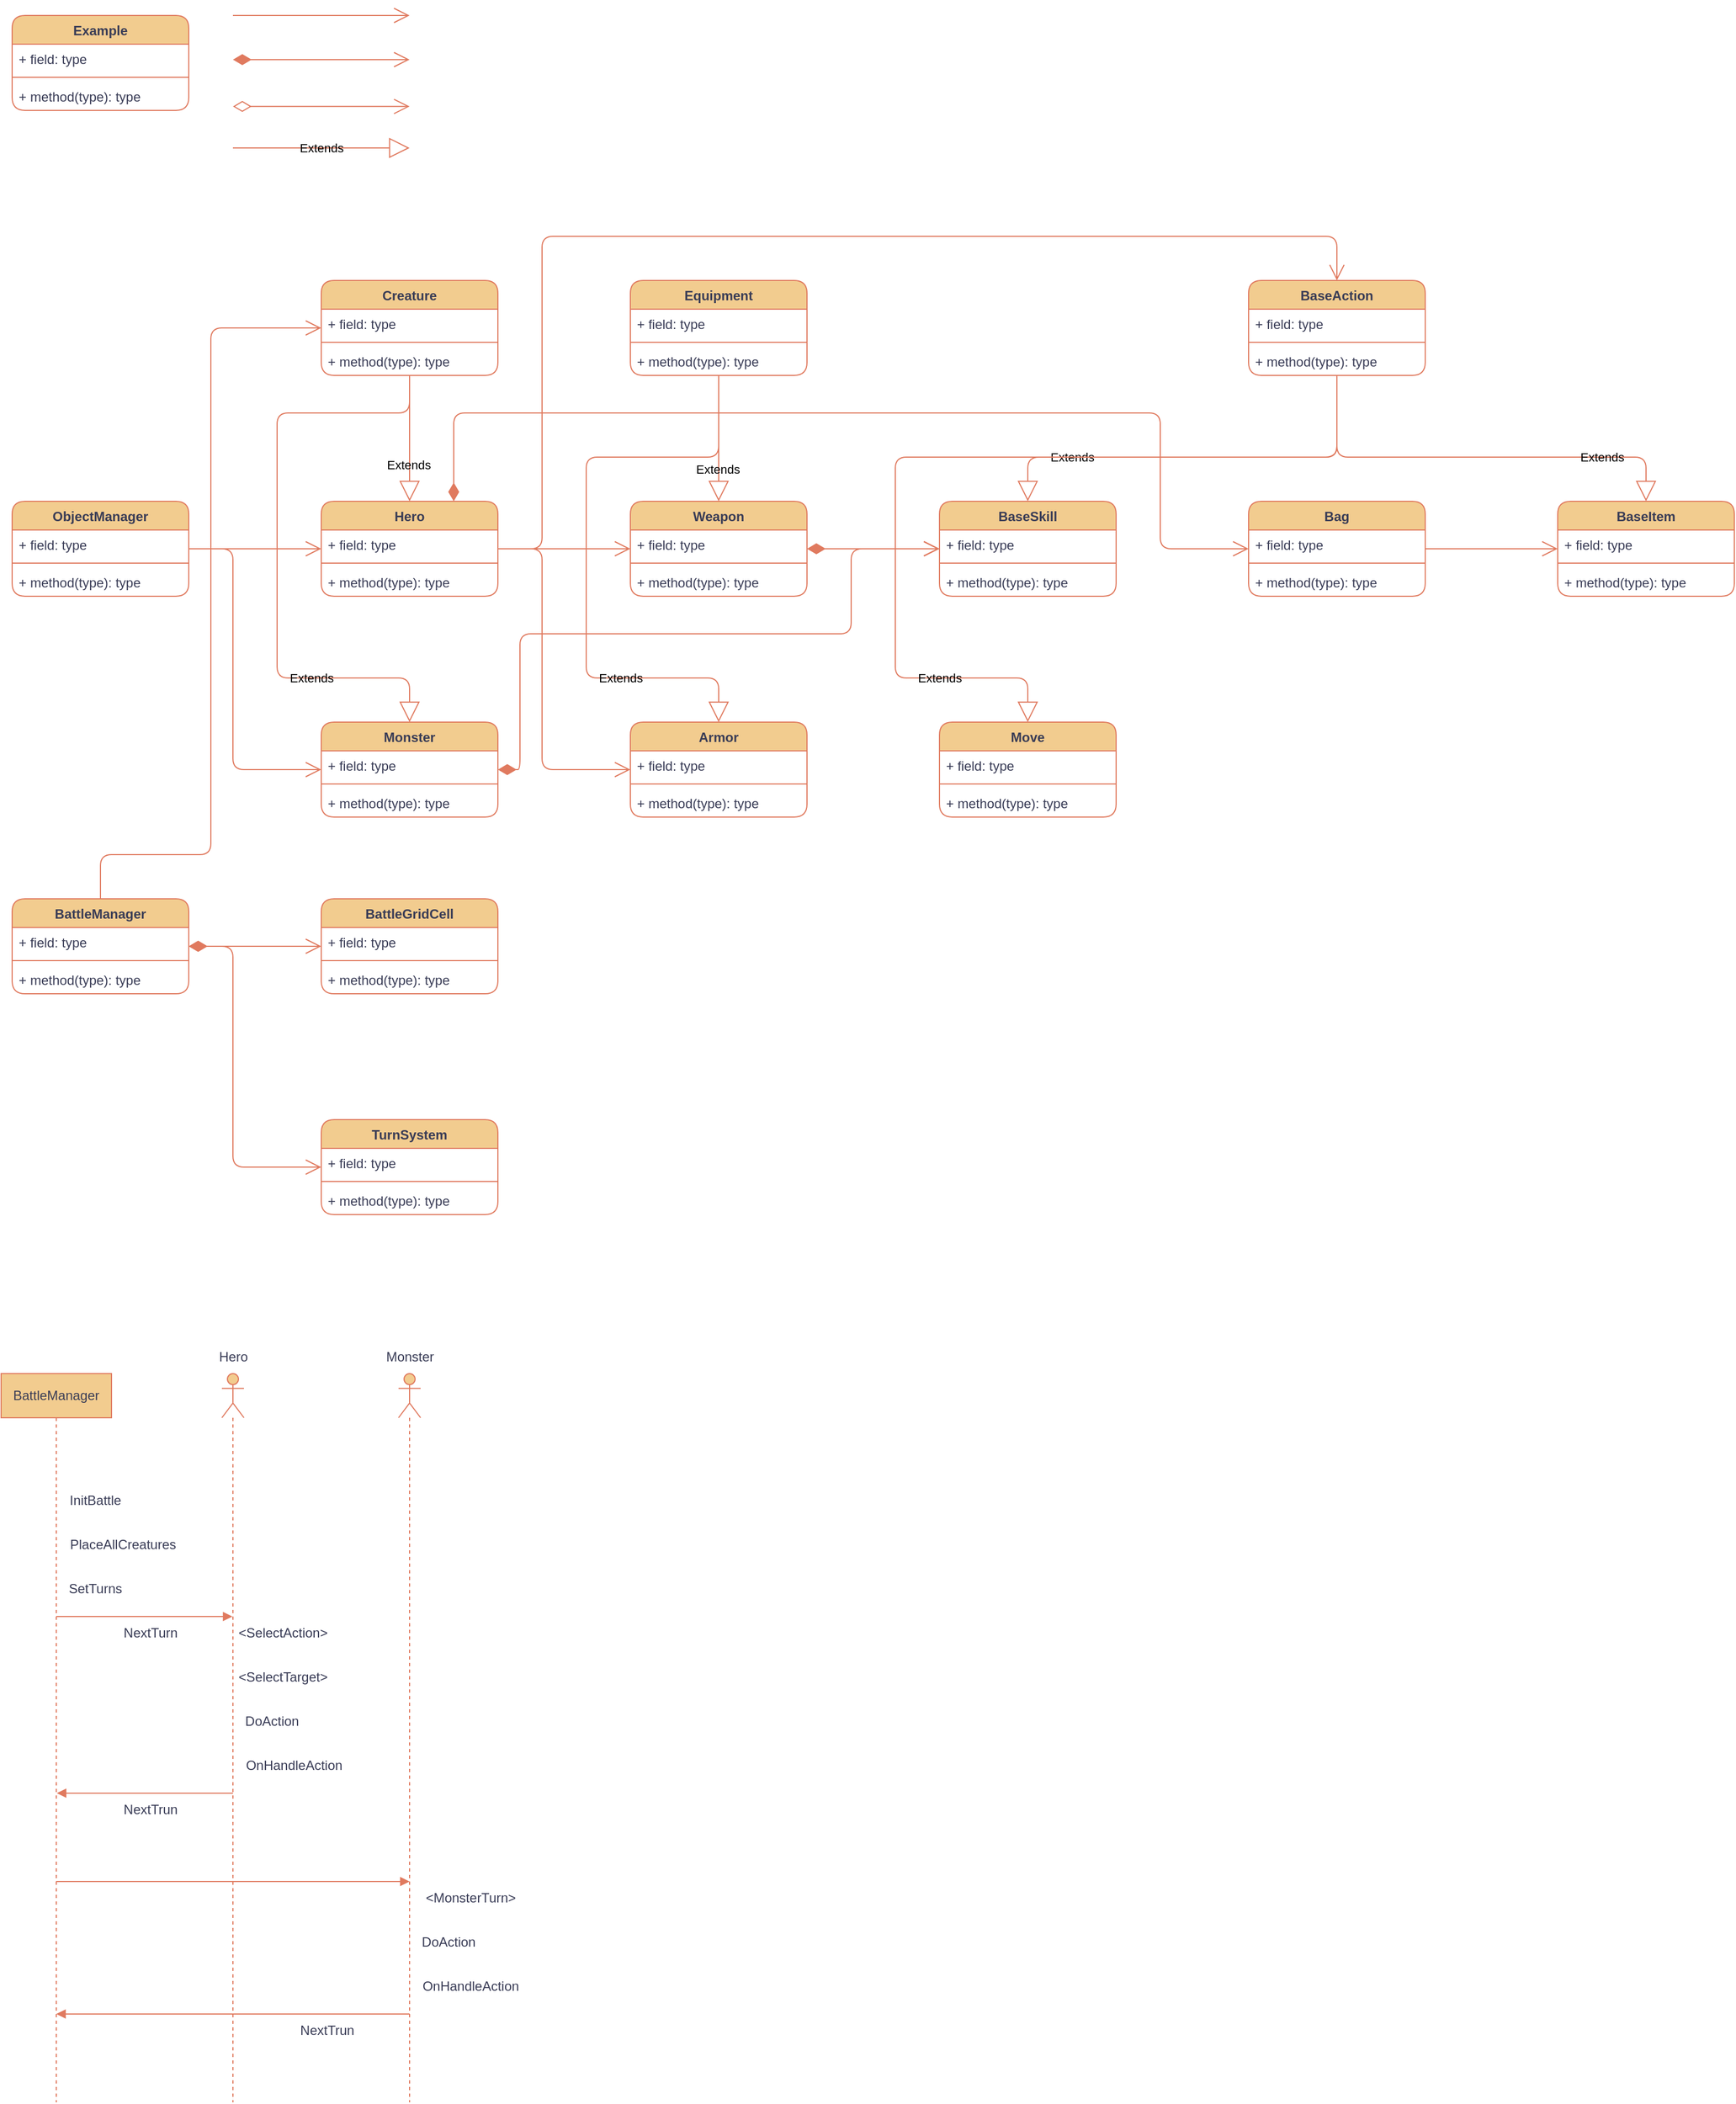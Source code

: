 <mxfile version="22.1.16" type="device">
  <diagram id="C5RBs43oDa-KdzZeNtuy" name="Page-1">
    <mxGraphModel dx="2436" dy="1164" grid="1" gridSize="10" guides="1" tooltips="1" connect="1" arrows="1" fold="1" page="1" pageScale="1" pageWidth="4681" pageHeight="3300" math="0" shadow="0">
      <root>
        <mxCell id="WIyWlLk6GJQsqaUBKTNV-0" />
        <mxCell id="WIyWlLk6GJQsqaUBKTNV-1" parent="WIyWlLk6GJQsqaUBKTNV-0" />
        <mxCell id="fp9KempaDHavhTd3DwUE-73" value="ObjectManager" style="swimlane;fontStyle=1;align=center;verticalAlign=top;childLayout=stackLayout;horizontal=1;startSize=26;horizontalStack=0;resizeParent=1;resizeParentMax=0;resizeLast=0;collapsible=1;marginBottom=0;whiteSpace=wrap;html=1;labelBackgroundColor=none;rounded=1;fillColor=#F2CC8F;strokeColor=#E07A5F;fontColor=#393C56;" parent="WIyWlLk6GJQsqaUBKTNV-1" vertex="1">
          <mxGeometry x="40" y="480" width="160" height="86" as="geometry">
            <mxRectangle x="290" y="150" width="120" height="30" as="alternateBounds" />
          </mxGeometry>
        </mxCell>
        <mxCell id="fp9KempaDHavhTd3DwUE-74" value="+ field: type" style="text;strokeColor=none;fillColor=none;align=left;verticalAlign=top;spacingLeft=4;spacingRight=4;overflow=hidden;rotatable=0;points=[[0,0.5],[1,0.5]];portConstraint=eastwest;whiteSpace=wrap;html=1;labelBackgroundColor=none;rounded=1;fontColor=#393C56;" parent="fp9KempaDHavhTd3DwUE-73" vertex="1">
          <mxGeometry y="26" width="160" height="26" as="geometry" />
        </mxCell>
        <mxCell id="fp9KempaDHavhTd3DwUE-75" value="" style="line;strokeWidth=1;fillColor=none;align=left;verticalAlign=middle;spacingTop=-1;spacingLeft=3;spacingRight=3;rotatable=0;labelPosition=right;points=[];portConstraint=eastwest;labelBackgroundColor=none;rounded=1;strokeColor=#E07A5F;fontColor=#393C56;" parent="fp9KempaDHavhTd3DwUE-73" vertex="1">
          <mxGeometry y="52" width="160" height="8" as="geometry" />
        </mxCell>
        <mxCell id="fp9KempaDHavhTd3DwUE-76" value="+ method(type): type" style="text;strokeColor=none;fillColor=none;align=left;verticalAlign=top;spacingLeft=4;spacingRight=4;overflow=hidden;rotatable=0;points=[[0,0.5],[1,0.5]];portConstraint=eastwest;whiteSpace=wrap;html=1;labelBackgroundColor=none;rounded=1;fontColor=#393C56;" parent="fp9KempaDHavhTd3DwUE-73" vertex="1">
          <mxGeometry y="60" width="160" height="26" as="geometry" />
        </mxCell>
        <mxCell id="fp9KempaDHavhTd3DwUE-77" value="Hero" style="swimlane;fontStyle=1;align=center;verticalAlign=top;childLayout=stackLayout;horizontal=1;startSize=26;horizontalStack=0;resizeParent=1;resizeParentMax=0;resizeLast=0;collapsible=1;marginBottom=0;whiteSpace=wrap;html=1;labelBackgroundColor=none;rounded=1;fillColor=#F2CC8F;strokeColor=#E07A5F;fontColor=#393C56;" parent="WIyWlLk6GJQsqaUBKTNV-1" vertex="1">
          <mxGeometry x="320" y="480" width="160" height="86" as="geometry">
            <mxRectangle x="560" y="150" width="80" height="30" as="alternateBounds" />
          </mxGeometry>
        </mxCell>
        <mxCell id="fp9KempaDHavhTd3DwUE-78" value="+ field: type" style="text;strokeColor=none;fillColor=none;align=left;verticalAlign=top;spacingLeft=4;spacingRight=4;overflow=hidden;rotatable=0;points=[[0,0.5],[1,0.5]];portConstraint=eastwest;whiteSpace=wrap;html=1;labelBackgroundColor=none;rounded=1;fontColor=#393C56;" parent="fp9KempaDHavhTd3DwUE-77" vertex="1">
          <mxGeometry y="26" width="160" height="26" as="geometry" />
        </mxCell>
        <mxCell id="fp9KempaDHavhTd3DwUE-79" value="" style="line;strokeWidth=1;fillColor=none;align=left;verticalAlign=middle;spacingTop=-1;spacingLeft=3;spacingRight=3;rotatable=0;labelPosition=right;points=[];portConstraint=eastwest;labelBackgroundColor=none;rounded=1;strokeColor=#E07A5F;fontColor=#393C56;" parent="fp9KempaDHavhTd3DwUE-77" vertex="1">
          <mxGeometry y="52" width="160" height="8" as="geometry" />
        </mxCell>
        <mxCell id="fp9KempaDHavhTd3DwUE-80" value="+ method(type): type" style="text;strokeColor=none;fillColor=none;align=left;verticalAlign=top;spacingLeft=4;spacingRight=4;overflow=hidden;rotatable=0;points=[[0,0.5],[1,0.5]];portConstraint=eastwest;whiteSpace=wrap;html=1;labelBackgroundColor=none;rounded=1;fontColor=#393C56;" parent="fp9KempaDHavhTd3DwUE-77" vertex="1">
          <mxGeometry y="60" width="160" height="26" as="geometry" />
        </mxCell>
        <mxCell id="vFvVK_SjH7YphBXGu4Zv-10" value="" style="endArrow=open;html=1;endSize=12;startArrow=diamondThin;startSize=14;startFill=1;edgeStyle=orthogonalEdgeStyle;align=left;verticalAlign=bottom;rounded=1;labelBackgroundColor=none;fontColor=default;strokeColor=#E07A5F;" parent="WIyWlLk6GJQsqaUBKTNV-1" edge="1">
          <mxGeometry x="-1" y="3" relative="1" as="geometry">
            <mxPoint x="240" y="80" as="sourcePoint" />
            <mxPoint x="400" y="80" as="targetPoint" />
          </mxGeometry>
        </mxCell>
        <mxCell id="vFvVK_SjH7YphBXGu4Zv-50" value="" style="endArrow=open;html=1;endSize=12;startArrow=diamondThin;startSize=14;startFill=0;edgeStyle=orthogonalEdgeStyle;align=left;verticalAlign=bottom;rounded=1;fontColor=default;labelBackgroundColor=none;strokeColor=#E07A5F;" parent="WIyWlLk6GJQsqaUBKTNV-1" edge="1">
          <mxGeometry x="-1" y="3" relative="1" as="geometry">
            <mxPoint x="240" y="122.41" as="sourcePoint" />
            <mxPoint x="400" y="122.41" as="targetPoint" />
          </mxGeometry>
        </mxCell>
        <mxCell id="mZtgEZylr_5Zrm6XIztE-4" value="Monster" style="swimlane;fontStyle=1;align=center;verticalAlign=top;childLayout=stackLayout;horizontal=1;startSize=26;horizontalStack=0;resizeParent=1;resizeParentMax=0;resizeLast=0;collapsible=1;marginBottom=0;whiteSpace=wrap;html=1;labelBackgroundColor=none;rounded=1;fillColor=#F2CC8F;strokeColor=#E07A5F;fontColor=#393C56;" parent="WIyWlLk6GJQsqaUBKTNV-1" vertex="1">
          <mxGeometry x="320" y="680" width="160" height="86" as="geometry">
            <mxRectangle x="560" y="150" width="80" height="30" as="alternateBounds" />
          </mxGeometry>
        </mxCell>
        <mxCell id="mZtgEZylr_5Zrm6XIztE-5" value="+ field: type" style="text;strokeColor=none;fillColor=none;align=left;verticalAlign=top;spacingLeft=4;spacingRight=4;overflow=hidden;rotatable=0;points=[[0,0.5],[1,0.5]];portConstraint=eastwest;whiteSpace=wrap;html=1;labelBackgroundColor=none;rounded=1;fontColor=#393C56;" parent="mZtgEZylr_5Zrm6XIztE-4" vertex="1">
          <mxGeometry y="26" width="160" height="26" as="geometry" />
        </mxCell>
        <mxCell id="mZtgEZylr_5Zrm6XIztE-6" value="" style="line;strokeWidth=1;fillColor=none;align=left;verticalAlign=middle;spacingTop=-1;spacingLeft=3;spacingRight=3;rotatable=0;labelPosition=right;points=[];portConstraint=eastwest;labelBackgroundColor=none;rounded=1;strokeColor=#E07A5F;fontColor=#393C56;" parent="mZtgEZylr_5Zrm6XIztE-4" vertex="1">
          <mxGeometry y="52" width="160" height="8" as="geometry" />
        </mxCell>
        <mxCell id="mZtgEZylr_5Zrm6XIztE-7" value="+ method(type): type" style="text;strokeColor=none;fillColor=none;align=left;verticalAlign=top;spacingLeft=4;spacingRight=4;overflow=hidden;rotatable=0;points=[[0,0.5],[1,0.5]];portConstraint=eastwest;whiteSpace=wrap;html=1;labelBackgroundColor=none;rounded=1;fontColor=#393C56;" parent="mZtgEZylr_5Zrm6XIztE-4" vertex="1">
          <mxGeometry y="60" width="160" height="26" as="geometry" />
        </mxCell>
        <mxCell id="mZtgEZylr_5Zrm6XIztE-10" value="Creature" style="swimlane;fontStyle=1;align=center;verticalAlign=top;childLayout=stackLayout;horizontal=1;startSize=26;horizontalStack=0;resizeParent=1;resizeParentMax=0;resizeLast=0;collapsible=1;marginBottom=0;whiteSpace=wrap;html=1;labelBackgroundColor=none;rounded=1;fillColor=#F2CC8F;strokeColor=#E07A5F;fontColor=#393C56;" parent="WIyWlLk6GJQsqaUBKTNV-1" vertex="1">
          <mxGeometry x="320" y="280" width="160" height="86" as="geometry">
            <mxRectangle x="560" y="150" width="80" height="30" as="alternateBounds" />
          </mxGeometry>
        </mxCell>
        <mxCell id="mZtgEZylr_5Zrm6XIztE-11" value="+ field: type" style="text;strokeColor=none;fillColor=none;align=left;verticalAlign=top;spacingLeft=4;spacingRight=4;overflow=hidden;rotatable=0;points=[[0,0.5],[1,0.5]];portConstraint=eastwest;whiteSpace=wrap;html=1;labelBackgroundColor=none;rounded=1;fontColor=#393C56;" parent="mZtgEZylr_5Zrm6XIztE-10" vertex="1">
          <mxGeometry y="26" width="160" height="26" as="geometry" />
        </mxCell>
        <mxCell id="mZtgEZylr_5Zrm6XIztE-12" value="" style="line;strokeWidth=1;fillColor=none;align=left;verticalAlign=middle;spacingTop=-1;spacingLeft=3;spacingRight=3;rotatable=0;labelPosition=right;points=[];portConstraint=eastwest;labelBackgroundColor=none;rounded=1;strokeColor=#E07A5F;fontColor=#393C56;" parent="mZtgEZylr_5Zrm6XIztE-10" vertex="1">
          <mxGeometry y="52" width="160" height="8" as="geometry" />
        </mxCell>
        <mxCell id="mZtgEZylr_5Zrm6XIztE-13" value="+ method(type): type" style="text;strokeColor=none;fillColor=none;align=left;verticalAlign=top;spacingLeft=4;spacingRight=4;overflow=hidden;rotatable=0;points=[[0,0.5],[1,0.5]];portConstraint=eastwest;whiteSpace=wrap;html=1;labelBackgroundColor=none;rounded=1;fontColor=#393C56;" parent="mZtgEZylr_5Zrm6XIztE-10" vertex="1">
          <mxGeometry y="60" width="160" height="26" as="geometry" />
        </mxCell>
        <mxCell id="mZtgEZylr_5Zrm6XIztE-14" value="Extends" style="endArrow=block;endSize=16;endFill=0;html=1;rounded=1;labelBackgroundColor=none;fontColor=default;edgeStyle=orthogonalEdgeStyle;strokeColor=#E07A5F;" parent="WIyWlLk6GJQsqaUBKTNV-1" edge="1">
          <mxGeometry width="160" relative="1" as="geometry">
            <mxPoint x="240" y="160" as="sourcePoint" />
            <mxPoint x="400" y="160" as="targetPoint" />
            <mxPoint as="offset" />
          </mxGeometry>
        </mxCell>
        <mxCell id="mZtgEZylr_5Zrm6XIztE-20" value="Bag" style="swimlane;fontStyle=1;align=center;verticalAlign=top;childLayout=stackLayout;horizontal=1;startSize=26;horizontalStack=0;resizeParent=1;resizeParentMax=0;resizeLast=0;collapsible=1;marginBottom=0;whiteSpace=wrap;html=1;labelBackgroundColor=none;rounded=1;fillColor=#F2CC8F;strokeColor=#E07A5F;fontColor=#393C56;" parent="WIyWlLk6GJQsqaUBKTNV-1" vertex="1">
          <mxGeometry x="1160" y="480" width="160" height="86" as="geometry">
            <mxRectangle x="560" y="150" width="80" height="30" as="alternateBounds" />
          </mxGeometry>
        </mxCell>
        <mxCell id="mZtgEZylr_5Zrm6XIztE-101" value="+ field: type" style="text;strokeColor=none;fillColor=none;align=left;verticalAlign=top;spacingLeft=4;spacingRight=4;overflow=hidden;rotatable=0;points=[[0,0.5],[1,0.5]];portConstraint=eastwest;whiteSpace=wrap;html=1;labelBackgroundColor=none;rounded=1;fontColor=#393C56;" parent="mZtgEZylr_5Zrm6XIztE-20" vertex="1">
          <mxGeometry y="26" width="160" height="26" as="geometry" />
        </mxCell>
        <mxCell id="mZtgEZylr_5Zrm6XIztE-22" value="" style="line;strokeWidth=1;fillColor=none;align=left;verticalAlign=middle;spacingTop=-1;spacingLeft=3;spacingRight=3;rotatable=0;labelPosition=right;points=[];portConstraint=eastwest;labelBackgroundColor=none;rounded=1;strokeColor=#E07A5F;fontColor=#393C56;" parent="mZtgEZylr_5Zrm6XIztE-20" vertex="1">
          <mxGeometry y="52" width="160" height="8" as="geometry" />
        </mxCell>
        <mxCell id="mZtgEZylr_5Zrm6XIztE-23" value="+ method(type): type" style="text;strokeColor=none;fillColor=none;align=left;verticalAlign=top;spacingLeft=4;spacingRight=4;overflow=hidden;rotatable=0;points=[[0,0.5],[1,0.5]];portConstraint=eastwest;whiteSpace=wrap;html=1;labelBackgroundColor=none;rounded=1;fontColor=#393C56;" parent="mZtgEZylr_5Zrm6XIztE-20" vertex="1">
          <mxGeometry y="60" width="160" height="26" as="geometry" />
        </mxCell>
        <mxCell id="mZtgEZylr_5Zrm6XIztE-24" value="Armor" style="swimlane;fontStyle=1;align=center;verticalAlign=top;childLayout=stackLayout;horizontal=1;startSize=26;horizontalStack=0;resizeParent=1;resizeParentMax=0;resizeLast=0;collapsible=1;marginBottom=0;whiteSpace=wrap;html=1;labelBackgroundColor=none;rounded=1;fillColor=#F2CC8F;strokeColor=#E07A5F;fontColor=#393C56;" parent="WIyWlLk6GJQsqaUBKTNV-1" vertex="1">
          <mxGeometry x="600" y="680" width="160" height="86" as="geometry">
            <mxRectangle x="560" y="150" width="80" height="30" as="alternateBounds" />
          </mxGeometry>
        </mxCell>
        <mxCell id="mZtgEZylr_5Zrm6XIztE-25" value="+ field: type" style="text;strokeColor=none;fillColor=none;align=left;verticalAlign=top;spacingLeft=4;spacingRight=4;overflow=hidden;rotatable=0;points=[[0,0.5],[1,0.5]];portConstraint=eastwest;whiteSpace=wrap;html=1;labelBackgroundColor=none;rounded=1;fontColor=#393C56;" parent="mZtgEZylr_5Zrm6XIztE-24" vertex="1">
          <mxGeometry y="26" width="160" height="26" as="geometry" />
        </mxCell>
        <mxCell id="mZtgEZylr_5Zrm6XIztE-26" value="" style="line;strokeWidth=1;fillColor=none;align=left;verticalAlign=middle;spacingTop=-1;spacingLeft=3;spacingRight=3;rotatable=0;labelPosition=right;points=[];portConstraint=eastwest;labelBackgroundColor=none;rounded=1;strokeColor=#E07A5F;fontColor=#393C56;" parent="mZtgEZylr_5Zrm6XIztE-24" vertex="1">
          <mxGeometry y="52" width="160" height="8" as="geometry" />
        </mxCell>
        <mxCell id="mZtgEZylr_5Zrm6XIztE-27" value="+ method(type): type" style="text;strokeColor=none;fillColor=none;align=left;verticalAlign=top;spacingLeft=4;spacingRight=4;overflow=hidden;rotatable=0;points=[[0,0.5],[1,0.5]];portConstraint=eastwest;whiteSpace=wrap;html=1;labelBackgroundColor=none;rounded=1;fontColor=#393C56;" parent="mZtgEZylr_5Zrm6XIztE-24" vertex="1">
          <mxGeometry y="60" width="160" height="26" as="geometry" />
        </mxCell>
        <mxCell id="mZtgEZylr_5Zrm6XIztE-28" value="Weapon" style="swimlane;fontStyle=1;align=center;verticalAlign=top;childLayout=stackLayout;horizontal=1;startSize=26;horizontalStack=0;resizeParent=1;resizeParentMax=0;resizeLast=0;collapsible=1;marginBottom=0;whiteSpace=wrap;html=1;labelBackgroundColor=none;rounded=1;fillColor=#F2CC8F;strokeColor=#E07A5F;fontColor=#393C56;" parent="WIyWlLk6GJQsqaUBKTNV-1" vertex="1">
          <mxGeometry x="600" y="480" width="160" height="86" as="geometry">
            <mxRectangle x="560" y="150" width="80" height="30" as="alternateBounds" />
          </mxGeometry>
        </mxCell>
        <mxCell id="mZtgEZylr_5Zrm6XIztE-29" value="+ field: type" style="text;strokeColor=none;fillColor=none;align=left;verticalAlign=top;spacingLeft=4;spacingRight=4;overflow=hidden;rotatable=0;points=[[0,0.5],[1,0.5]];portConstraint=eastwest;whiteSpace=wrap;html=1;labelBackgroundColor=none;rounded=1;fontColor=#393C56;" parent="mZtgEZylr_5Zrm6XIztE-28" vertex="1">
          <mxGeometry y="26" width="160" height="26" as="geometry" />
        </mxCell>
        <mxCell id="mZtgEZylr_5Zrm6XIztE-30" value="" style="line;strokeWidth=1;fillColor=none;align=left;verticalAlign=middle;spacingTop=-1;spacingLeft=3;spacingRight=3;rotatable=0;labelPosition=right;points=[];portConstraint=eastwest;labelBackgroundColor=none;rounded=1;strokeColor=#E07A5F;fontColor=#393C56;" parent="mZtgEZylr_5Zrm6XIztE-28" vertex="1">
          <mxGeometry y="52" width="160" height="8" as="geometry" />
        </mxCell>
        <mxCell id="mZtgEZylr_5Zrm6XIztE-31" value="+ method(type): type" style="text;strokeColor=none;fillColor=none;align=left;verticalAlign=top;spacingLeft=4;spacingRight=4;overflow=hidden;rotatable=0;points=[[0,0.5],[1,0.5]];portConstraint=eastwest;whiteSpace=wrap;html=1;labelBackgroundColor=none;rounded=1;fontColor=#393C56;" parent="mZtgEZylr_5Zrm6XIztE-28" vertex="1">
          <mxGeometry y="60" width="160" height="26" as="geometry" />
        </mxCell>
        <mxCell id="mZtgEZylr_5Zrm6XIztE-45" value="Equipment" style="swimlane;fontStyle=1;align=center;verticalAlign=top;childLayout=stackLayout;horizontal=1;startSize=26;horizontalStack=0;resizeParent=1;resizeParentMax=0;resizeLast=0;collapsible=1;marginBottom=0;whiteSpace=wrap;html=1;labelBackgroundColor=none;rounded=1;fillColor=#F2CC8F;strokeColor=#E07A5F;fontColor=#393C56;" parent="WIyWlLk6GJQsqaUBKTNV-1" vertex="1">
          <mxGeometry x="600" y="280" width="160" height="86" as="geometry">
            <mxRectangle x="560" y="150" width="80" height="30" as="alternateBounds" />
          </mxGeometry>
        </mxCell>
        <mxCell id="mZtgEZylr_5Zrm6XIztE-46" value="+ field: type" style="text;strokeColor=none;fillColor=none;align=left;verticalAlign=top;spacingLeft=4;spacingRight=4;overflow=hidden;rotatable=0;points=[[0,0.5],[1,0.5]];portConstraint=eastwest;whiteSpace=wrap;html=1;labelBackgroundColor=none;rounded=1;fontColor=#393C56;" parent="mZtgEZylr_5Zrm6XIztE-45" vertex="1">
          <mxGeometry y="26" width="160" height="26" as="geometry" />
        </mxCell>
        <mxCell id="mZtgEZylr_5Zrm6XIztE-47" value="" style="line;strokeWidth=1;fillColor=none;align=left;verticalAlign=middle;spacingTop=-1;spacingLeft=3;spacingRight=3;rotatable=0;labelPosition=right;points=[];portConstraint=eastwest;labelBackgroundColor=none;rounded=1;strokeColor=#E07A5F;fontColor=#393C56;" parent="mZtgEZylr_5Zrm6XIztE-45" vertex="1">
          <mxGeometry y="52" width="160" height="8" as="geometry" />
        </mxCell>
        <mxCell id="mZtgEZylr_5Zrm6XIztE-48" value="+ method(type): type" style="text;strokeColor=none;fillColor=none;align=left;verticalAlign=top;spacingLeft=4;spacingRight=4;overflow=hidden;rotatable=0;points=[[0,0.5],[1,0.5]];portConstraint=eastwest;whiteSpace=wrap;html=1;labelBackgroundColor=none;rounded=1;fontColor=#393C56;" parent="mZtgEZylr_5Zrm6XIztE-45" vertex="1">
          <mxGeometry y="60" width="160" height="26" as="geometry" />
        </mxCell>
        <mxCell id="mZtgEZylr_5Zrm6XIztE-49" value="BaseItem" style="swimlane;fontStyle=1;align=center;verticalAlign=top;childLayout=stackLayout;horizontal=1;startSize=26;horizontalStack=0;resizeParent=1;resizeParentMax=0;resizeLast=0;collapsible=1;marginBottom=0;whiteSpace=wrap;html=1;labelBackgroundColor=none;rounded=1;fillColor=#F2CC8F;strokeColor=#E07A5F;fontColor=#393C56;" parent="WIyWlLk6GJQsqaUBKTNV-1" vertex="1">
          <mxGeometry x="1440" y="480" width="160" height="86" as="geometry">
            <mxRectangle x="560" y="150" width="80" height="30" as="alternateBounds" />
          </mxGeometry>
        </mxCell>
        <mxCell id="mZtgEZylr_5Zrm6XIztE-50" value="+ field: type" style="text;strokeColor=none;fillColor=none;align=left;verticalAlign=top;spacingLeft=4;spacingRight=4;overflow=hidden;rotatable=0;points=[[0,0.5],[1,0.5]];portConstraint=eastwest;whiteSpace=wrap;html=1;labelBackgroundColor=none;rounded=1;fontColor=#393C56;" parent="mZtgEZylr_5Zrm6XIztE-49" vertex="1">
          <mxGeometry y="26" width="160" height="26" as="geometry" />
        </mxCell>
        <mxCell id="mZtgEZylr_5Zrm6XIztE-51" value="" style="line;strokeWidth=1;fillColor=none;align=left;verticalAlign=middle;spacingTop=-1;spacingLeft=3;spacingRight=3;rotatable=0;labelPosition=right;points=[];portConstraint=eastwest;labelBackgroundColor=none;rounded=1;strokeColor=#E07A5F;fontColor=#393C56;" parent="mZtgEZylr_5Zrm6XIztE-49" vertex="1">
          <mxGeometry y="52" width="160" height="8" as="geometry" />
        </mxCell>
        <mxCell id="mZtgEZylr_5Zrm6XIztE-52" value="+ method(type): type" style="text;strokeColor=none;fillColor=none;align=left;verticalAlign=top;spacingLeft=4;spacingRight=4;overflow=hidden;rotatable=0;points=[[0,0.5],[1,0.5]];portConstraint=eastwest;whiteSpace=wrap;html=1;labelBackgroundColor=none;rounded=1;fontColor=#393C56;" parent="mZtgEZylr_5Zrm6XIztE-49" vertex="1">
          <mxGeometry y="60" width="160" height="26" as="geometry" />
        </mxCell>
        <mxCell id="mZtgEZylr_5Zrm6XIztE-53" value="BaseSkill" style="swimlane;fontStyle=1;align=center;verticalAlign=top;childLayout=stackLayout;horizontal=1;startSize=26;horizontalStack=0;resizeParent=1;resizeParentMax=0;resizeLast=0;collapsible=1;marginBottom=0;whiteSpace=wrap;html=1;labelBackgroundColor=none;rounded=1;fillColor=#F2CC8F;strokeColor=#E07A5F;fontColor=#393C56;" parent="WIyWlLk6GJQsqaUBKTNV-1" vertex="1">
          <mxGeometry x="880" y="480" width="160" height="86" as="geometry">
            <mxRectangle x="560" y="150" width="80" height="30" as="alternateBounds" />
          </mxGeometry>
        </mxCell>
        <mxCell id="mZtgEZylr_5Zrm6XIztE-54" value="+ field: type" style="text;strokeColor=none;fillColor=none;align=left;verticalAlign=top;spacingLeft=4;spacingRight=4;overflow=hidden;rotatable=0;points=[[0,0.5],[1,0.5]];portConstraint=eastwest;whiteSpace=wrap;html=1;labelBackgroundColor=none;rounded=1;fontColor=#393C56;" parent="mZtgEZylr_5Zrm6XIztE-53" vertex="1">
          <mxGeometry y="26" width="160" height="26" as="geometry" />
        </mxCell>
        <mxCell id="mZtgEZylr_5Zrm6XIztE-55" value="" style="line;strokeWidth=1;fillColor=none;align=left;verticalAlign=middle;spacingTop=-1;spacingLeft=3;spacingRight=3;rotatable=0;labelPosition=right;points=[];portConstraint=eastwest;labelBackgroundColor=none;rounded=1;strokeColor=#E07A5F;fontColor=#393C56;" parent="mZtgEZylr_5Zrm6XIztE-53" vertex="1">
          <mxGeometry y="52" width="160" height="8" as="geometry" />
        </mxCell>
        <mxCell id="mZtgEZylr_5Zrm6XIztE-56" value="+ method(type): type" style="text;strokeColor=none;fillColor=none;align=left;verticalAlign=top;spacingLeft=4;spacingRight=4;overflow=hidden;rotatable=0;points=[[0,0.5],[1,0.5]];portConstraint=eastwest;whiteSpace=wrap;html=1;labelBackgroundColor=none;rounded=1;fontColor=#393C56;" parent="mZtgEZylr_5Zrm6XIztE-53" vertex="1">
          <mxGeometry y="60" width="160" height="26" as="geometry" />
        </mxCell>
        <mxCell id="mZtgEZylr_5Zrm6XIztE-57" value="BaseAction" style="swimlane;fontStyle=1;align=center;verticalAlign=top;childLayout=stackLayout;horizontal=1;startSize=26;horizontalStack=0;resizeParent=1;resizeParentMax=0;resizeLast=0;collapsible=1;marginBottom=0;whiteSpace=wrap;html=1;labelBackgroundColor=none;rounded=1;fillColor=#F2CC8F;strokeColor=#E07A5F;fontColor=#393C56;" parent="WIyWlLk6GJQsqaUBKTNV-1" vertex="1">
          <mxGeometry x="1160" y="280" width="160" height="86" as="geometry">
            <mxRectangle x="560" y="150" width="80" height="30" as="alternateBounds" />
          </mxGeometry>
        </mxCell>
        <mxCell id="mZtgEZylr_5Zrm6XIztE-58" value="+ field: type" style="text;strokeColor=none;fillColor=none;align=left;verticalAlign=top;spacingLeft=4;spacingRight=4;overflow=hidden;rotatable=0;points=[[0,0.5],[1,0.5]];portConstraint=eastwest;whiteSpace=wrap;html=1;labelBackgroundColor=none;rounded=1;fontColor=#393C56;" parent="mZtgEZylr_5Zrm6XIztE-57" vertex="1">
          <mxGeometry y="26" width="160" height="26" as="geometry" />
        </mxCell>
        <mxCell id="mZtgEZylr_5Zrm6XIztE-59" value="" style="line;strokeWidth=1;fillColor=none;align=left;verticalAlign=middle;spacingTop=-1;spacingLeft=3;spacingRight=3;rotatable=0;labelPosition=right;points=[];portConstraint=eastwest;labelBackgroundColor=none;rounded=1;strokeColor=#E07A5F;fontColor=#393C56;" parent="mZtgEZylr_5Zrm6XIztE-57" vertex="1">
          <mxGeometry y="52" width="160" height="8" as="geometry" />
        </mxCell>
        <mxCell id="mZtgEZylr_5Zrm6XIztE-60" value="+ method(type): type" style="text;strokeColor=none;fillColor=none;align=left;verticalAlign=top;spacingLeft=4;spacingRight=4;overflow=hidden;rotatable=0;points=[[0,0.5],[1,0.5]];portConstraint=eastwest;whiteSpace=wrap;html=1;labelBackgroundColor=none;rounded=1;fontColor=#393C56;" parent="mZtgEZylr_5Zrm6XIztE-57" vertex="1">
          <mxGeometry y="60" width="160" height="26" as="geometry" />
        </mxCell>
        <mxCell id="mZtgEZylr_5Zrm6XIztE-61" value="Example" style="swimlane;fontStyle=1;align=center;verticalAlign=top;childLayout=stackLayout;horizontal=1;startSize=26;horizontalStack=0;resizeParent=1;resizeParentMax=0;resizeLast=0;collapsible=1;marginBottom=0;whiteSpace=wrap;html=1;labelBackgroundColor=none;rounded=1;fillColor=#F2CC8F;strokeColor=#E07A5F;fontColor=#393C56;" parent="WIyWlLk6GJQsqaUBKTNV-1" vertex="1">
          <mxGeometry x="40" y="40" width="160" height="86" as="geometry">
            <mxRectangle x="560" y="150" width="80" height="30" as="alternateBounds" />
          </mxGeometry>
        </mxCell>
        <mxCell id="mZtgEZylr_5Zrm6XIztE-62" value="+ field: type" style="text;strokeColor=none;fillColor=none;align=left;verticalAlign=top;spacingLeft=4;spacingRight=4;overflow=hidden;rotatable=0;points=[[0,0.5],[1,0.5]];portConstraint=eastwest;whiteSpace=wrap;html=1;labelBackgroundColor=none;rounded=1;fontColor=#393C56;" parent="mZtgEZylr_5Zrm6XIztE-61" vertex="1">
          <mxGeometry y="26" width="160" height="26" as="geometry" />
        </mxCell>
        <mxCell id="mZtgEZylr_5Zrm6XIztE-63" value="" style="line;strokeWidth=1;fillColor=none;align=left;verticalAlign=middle;spacingTop=-1;spacingLeft=3;spacingRight=3;rotatable=0;labelPosition=right;points=[];portConstraint=eastwest;labelBackgroundColor=none;rounded=1;strokeColor=#E07A5F;fontColor=#393C56;" parent="mZtgEZylr_5Zrm6XIztE-61" vertex="1">
          <mxGeometry y="52" width="160" height="8" as="geometry" />
        </mxCell>
        <mxCell id="mZtgEZylr_5Zrm6XIztE-64" value="+ method(type): type" style="text;strokeColor=none;fillColor=none;align=left;verticalAlign=top;spacingLeft=4;spacingRight=4;overflow=hidden;rotatable=0;points=[[0,0.5],[1,0.5]];portConstraint=eastwest;whiteSpace=wrap;html=1;labelBackgroundColor=none;rounded=1;fontColor=#393C56;" parent="mZtgEZylr_5Zrm6XIztE-61" vertex="1">
          <mxGeometry y="60" width="160" height="26" as="geometry" />
        </mxCell>
        <mxCell id="mZtgEZylr_5Zrm6XIztE-70" value="" style="endArrow=open;html=1;endSize=12;startArrow=diamondThin;startSize=14;startFill=1;edgeStyle=orthogonalEdgeStyle;align=left;verticalAlign=bottom;rounded=1;labelBackgroundColor=none;fontColor=default;strokeColor=#E07A5F;" parent="WIyWlLk6GJQsqaUBKTNV-1" source="mZtgEZylr_5Zrm6XIztE-28" target="mZtgEZylr_5Zrm6XIztE-53" edge="1">
          <mxGeometry x="-1" y="3" relative="1" as="geometry">
            <mxPoint x="220" y="910" as="sourcePoint" />
            <mxPoint x="380" y="910" as="targetPoint" />
            <Array as="points">
              <mxPoint x="820" y="523" />
              <mxPoint x="820" y="523" />
            </Array>
          </mxGeometry>
        </mxCell>
        <mxCell id="mZtgEZylr_5Zrm6XIztE-72" value="" style="endArrow=open;html=1;endSize=12;startArrow=diamondThin;startSize=14;startFill=1;edgeStyle=orthogonalEdgeStyle;align=left;verticalAlign=bottom;rounded=1;labelBackgroundColor=none;fontColor=default;strokeColor=#E07A5F;" parent="WIyWlLk6GJQsqaUBKTNV-1" source="fp9KempaDHavhTd3DwUE-77" target="mZtgEZylr_5Zrm6XIztE-20" edge="1">
          <mxGeometry x="-1" y="3" relative="1" as="geometry">
            <mxPoint x="240" y="930" as="sourcePoint" />
            <mxPoint x="400" y="930" as="targetPoint" />
            <Array as="points">
              <mxPoint x="440" y="400" />
              <mxPoint x="1080" y="400" />
              <mxPoint x="1080" y="523" />
            </Array>
          </mxGeometry>
        </mxCell>
        <mxCell id="mZtgEZylr_5Zrm6XIztE-74" value="" style="endArrow=open;html=1;endSize=12;startArrow=diamondThin;startSize=14;startFill=1;edgeStyle=orthogonalEdgeStyle;align=left;verticalAlign=bottom;rounded=1;labelBackgroundColor=none;fontColor=default;strokeColor=#E07A5F;" parent="WIyWlLk6GJQsqaUBKTNV-1" source="mZtgEZylr_5Zrm6XIztE-116" target="mZtgEZylr_5Zrm6XIztE-124" edge="1">
          <mxGeometry x="-1" y="3" relative="1" as="geometry">
            <mxPoint x="120" y="1180" as="sourcePoint" />
            <mxPoint x="280" y="1180" as="targetPoint" />
          </mxGeometry>
        </mxCell>
        <mxCell id="mZtgEZylr_5Zrm6XIztE-75" value="" style="endArrow=open;html=1;endSize=12;startArrow=diamondThin;startSize=14;startFill=1;edgeStyle=orthogonalEdgeStyle;align=left;verticalAlign=bottom;rounded=1;labelBackgroundColor=none;fontColor=default;strokeColor=#E07A5F;" parent="WIyWlLk6GJQsqaUBKTNV-1" source="mZtgEZylr_5Zrm6XIztE-116" target="mZtgEZylr_5Zrm6XIztE-120" edge="1">
          <mxGeometry x="-1" y="3" relative="1" as="geometry">
            <mxPoint x="370" y="1470" as="sourcePoint" />
            <mxPoint x="530" y="1470" as="targetPoint" />
            <Array as="points">
              <mxPoint x="240" y="883" />
              <mxPoint x="240" y="1083" />
            </Array>
          </mxGeometry>
        </mxCell>
        <mxCell id="mZtgEZylr_5Zrm6XIztE-76" value="" style="endArrow=open;html=1;endSize=12;startArrow=diamondThin;startSize=14;startFill=1;edgeStyle=orthogonalEdgeStyle;align=left;verticalAlign=bottom;rounded=1;labelBackgroundColor=none;fontColor=default;strokeColor=#E07A5F;" parent="WIyWlLk6GJQsqaUBKTNV-1" source="mZtgEZylr_5Zrm6XIztE-4" target="mZtgEZylr_5Zrm6XIztE-53" edge="1">
          <mxGeometry x="-1" y="3" relative="1" as="geometry">
            <mxPoint x="720" y="860" as="sourcePoint" />
            <mxPoint x="880" y="860" as="targetPoint" />
            <Array as="points">
              <mxPoint x="500" y="723" />
              <mxPoint x="500" y="600" />
              <mxPoint x="800" y="600" />
              <mxPoint x="800" y="523" />
            </Array>
          </mxGeometry>
        </mxCell>
        <mxCell id="mZtgEZylr_5Zrm6XIztE-80" value="Extends" style="endArrow=block;endSize=16;endFill=0;html=1;rounded=1;labelBackgroundColor=none;fontColor=default;edgeStyle=orthogonalEdgeStyle;strokeColor=#E07A5F;" parent="WIyWlLk6GJQsqaUBKTNV-1" source="mZtgEZylr_5Zrm6XIztE-10" target="fp9KempaDHavhTd3DwUE-77" edge="1">
          <mxGeometry x="0.422" width="160" relative="1" as="geometry">
            <mxPoint x="580" y="860" as="sourcePoint" />
            <mxPoint x="740" y="860" as="targetPoint" />
            <mxPoint x="-1" as="offset" />
            <Array as="points">
              <mxPoint x="400" y="420" />
              <mxPoint x="400" y="420" />
            </Array>
          </mxGeometry>
        </mxCell>
        <mxCell id="mZtgEZylr_5Zrm6XIztE-83" value="Extends" style="endArrow=block;endSize=16;endFill=0;html=1;rounded=1;labelBackgroundColor=none;fontColor=default;edgeStyle=orthogonalEdgeStyle;strokeColor=#E07A5F;" parent="WIyWlLk6GJQsqaUBKTNV-1" source="mZtgEZylr_5Zrm6XIztE-10" target="mZtgEZylr_5Zrm6XIztE-4" edge="1">
          <mxGeometry x="0.536" width="160" relative="1" as="geometry">
            <mxPoint x="590" y="870" as="sourcePoint" />
            <mxPoint x="750" y="870" as="targetPoint" />
            <mxPoint x="-1" as="offset" />
            <Array as="points">
              <mxPoint x="400" y="400" />
              <mxPoint x="280" y="400" />
              <mxPoint x="280" y="640" />
              <mxPoint x="400" y="640" />
            </Array>
          </mxGeometry>
        </mxCell>
        <mxCell id="mZtgEZylr_5Zrm6XIztE-84" value="Extends" style="endArrow=block;endSize=16;endFill=0;html=1;rounded=1;labelBackgroundColor=none;fontColor=default;edgeStyle=orthogonalEdgeStyle;strokeColor=#E07A5F;" parent="WIyWlLk6GJQsqaUBKTNV-1" source="mZtgEZylr_5Zrm6XIztE-45" target="mZtgEZylr_5Zrm6XIztE-28" edge="1">
          <mxGeometry x="0.495" width="160" relative="1" as="geometry">
            <mxPoint x="600" y="880" as="sourcePoint" />
            <mxPoint x="760" y="880" as="targetPoint" />
            <mxPoint x="-1" as="offset" />
            <Array as="points">
              <mxPoint x="680" y="390" />
              <mxPoint x="680" y="390" />
            </Array>
          </mxGeometry>
        </mxCell>
        <mxCell id="mZtgEZylr_5Zrm6XIztE-85" value="Extends" style="endArrow=block;endSize=16;endFill=0;html=1;rounded=1;labelBackgroundColor=none;fontColor=default;edgeStyle=orthogonalEdgeStyle;strokeColor=#E07A5F;" parent="WIyWlLk6GJQsqaUBKTNV-1" source="mZtgEZylr_5Zrm6XIztE-45" target="mZtgEZylr_5Zrm6XIztE-24" edge="1">
          <mxGeometry x="0.536" width="160" relative="1" as="geometry">
            <mxPoint x="610" y="890" as="sourcePoint" />
            <mxPoint x="770" y="890" as="targetPoint" />
            <mxPoint x="-1" as="offset" />
            <Array as="points">
              <mxPoint x="680" y="440" />
              <mxPoint x="560" y="440" />
              <mxPoint x="560" y="640" />
              <mxPoint x="680" y="640" />
            </Array>
          </mxGeometry>
        </mxCell>
        <mxCell id="mZtgEZylr_5Zrm6XIztE-86" value="Extends" style="endArrow=block;endSize=16;endFill=0;html=1;rounded=1;labelBackgroundColor=none;fontColor=default;edgeStyle=orthogonalEdgeStyle;strokeColor=#E07A5F;" parent="WIyWlLk6GJQsqaUBKTNV-1" source="mZtgEZylr_5Zrm6XIztE-57" target="mZtgEZylr_5Zrm6XIztE-53" edge="1">
          <mxGeometry x="0.594" width="160" relative="1" as="geometry">
            <mxPoint x="620" y="900" as="sourcePoint" />
            <mxPoint x="780" y="900" as="targetPoint" />
            <mxPoint as="offset" />
            <Array as="points">
              <mxPoint x="1240" y="440" />
              <mxPoint x="960" y="440" />
            </Array>
          </mxGeometry>
        </mxCell>
        <mxCell id="mZtgEZylr_5Zrm6XIztE-87" value="Extends" style="endArrow=block;endSize=16;endFill=0;html=1;rounded=1;labelBackgroundColor=none;fontColor=default;edgeStyle=orthogonalEdgeStyle;strokeColor=#E07A5F;" parent="WIyWlLk6GJQsqaUBKTNV-1" source="mZtgEZylr_5Zrm6XIztE-57" target="mZtgEZylr_5Zrm6XIztE-49" edge="1">
          <mxGeometry x="0.594" width="160" relative="1" as="geometry">
            <mxPoint x="630" y="910" as="sourcePoint" />
            <mxPoint x="790" y="910" as="targetPoint" />
            <mxPoint as="offset" />
            <Array as="points">
              <mxPoint x="1240" y="440" />
              <mxPoint x="1520" y="440" />
            </Array>
          </mxGeometry>
        </mxCell>
        <mxCell id="mZtgEZylr_5Zrm6XIztE-88" value="Extends" style="endArrow=block;endSize=16;endFill=0;html=1;rounded=1;labelBackgroundColor=none;fontColor=default;edgeStyle=orthogonalEdgeStyle;strokeColor=#E07A5F;" parent="WIyWlLk6GJQsqaUBKTNV-1" source="mZtgEZylr_5Zrm6XIztE-57" target="mZtgEZylr_5Zrm6XIztE-96" edge="1">
          <mxGeometry x="0.712" width="160" relative="1" as="geometry">
            <mxPoint x="640" y="920" as="sourcePoint" />
            <mxPoint x="800" y="920" as="targetPoint" />
            <mxPoint as="offset" />
            <Array as="points">
              <mxPoint x="1240" y="440" />
              <mxPoint x="840" y="440" />
              <mxPoint x="840" y="640" />
              <mxPoint x="960" y="640" />
            </Array>
          </mxGeometry>
        </mxCell>
        <mxCell id="mZtgEZylr_5Zrm6XIztE-96" value="Move" style="swimlane;fontStyle=1;align=center;verticalAlign=top;childLayout=stackLayout;horizontal=1;startSize=26;horizontalStack=0;resizeParent=1;resizeParentMax=0;resizeLast=0;collapsible=1;marginBottom=0;whiteSpace=wrap;html=1;labelBackgroundColor=none;rounded=1;fillColor=#F2CC8F;strokeColor=#E07A5F;fontColor=#393C56;" parent="WIyWlLk6GJQsqaUBKTNV-1" vertex="1">
          <mxGeometry x="880" y="680" width="160" height="86" as="geometry">
            <mxRectangle x="560" y="150" width="80" height="30" as="alternateBounds" />
          </mxGeometry>
        </mxCell>
        <mxCell id="mZtgEZylr_5Zrm6XIztE-97" value="+ field: type" style="text;strokeColor=none;fillColor=none;align=left;verticalAlign=top;spacingLeft=4;spacingRight=4;overflow=hidden;rotatable=0;points=[[0,0.5],[1,0.5]];portConstraint=eastwest;whiteSpace=wrap;html=1;labelBackgroundColor=none;rounded=1;fontColor=#393C56;" parent="mZtgEZylr_5Zrm6XIztE-96" vertex="1">
          <mxGeometry y="26" width="160" height="26" as="geometry" />
        </mxCell>
        <mxCell id="mZtgEZylr_5Zrm6XIztE-98" value="" style="line;strokeWidth=1;fillColor=none;align=left;verticalAlign=middle;spacingTop=-1;spacingLeft=3;spacingRight=3;rotatable=0;labelPosition=right;points=[];portConstraint=eastwest;labelBackgroundColor=none;rounded=1;strokeColor=#E07A5F;fontColor=#393C56;" parent="mZtgEZylr_5Zrm6XIztE-96" vertex="1">
          <mxGeometry y="52" width="160" height="8" as="geometry" />
        </mxCell>
        <mxCell id="mZtgEZylr_5Zrm6XIztE-99" value="+ method(type): type" style="text;strokeColor=none;fillColor=none;align=left;verticalAlign=top;spacingLeft=4;spacingRight=4;overflow=hidden;rotatable=0;points=[[0,0.5],[1,0.5]];portConstraint=eastwest;whiteSpace=wrap;html=1;labelBackgroundColor=none;rounded=1;fontColor=#393C56;" parent="mZtgEZylr_5Zrm6XIztE-96" vertex="1">
          <mxGeometry y="60" width="160" height="26" as="geometry" />
        </mxCell>
        <mxCell id="mZtgEZylr_5Zrm6XIztE-116" value="BattleManager" style="swimlane;fontStyle=1;align=center;verticalAlign=top;childLayout=stackLayout;horizontal=1;startSize=26;horizontalStack=0;resizeParent=1;resizeParentMax=0;resizeLast=0;collapsible=1;marginBottom=0;whiteSpace=wrap;html=1;labelBackgroundColor=none;rounded=1;fillColor=#F2CC8F;strokeColor=#E07A5F;fontColor=#393C56;" parent="WIyWlLk6GJQsqaUBKTNV-1" vertex="1">
          <mxGeometry x="40" y="840" width="160" height="86" as="geometry">
            <mxRectangle x="560" y="150" width="80" height="30" as="alternateBounds" />
          </mxGeometry>
        </mxCell>
        <mxCell id="mZtgEZylr_5Zrm6XIztE-117" value="+ field: type" style="text;strokeColor=none;fillColor=none;align=left;verticalAlign=top;spacingLeft=4;spacingRight=4;overflow=hidden;rotatable=0;points=[[0,0.5],[1,0.5]];portConstraint=eastwest;whiteSpace=wrap;html=1;labelBackgroundColor=none;rounded=1;fontColor=#393C56;" parent="mZtgEZylr_5Zrm6XIztE-116" vertex="1">
          <mxGeometry y="26" width="160" height="26" as="geometry" />
        </mxCell>
        <mxCell id="mZtgEZylr_5Zrm6XIztE-118" value="" style="line;strokeWidth=1;fillColor=none;align=left;verticalAlign=middle;spacingTop=-1;spacingLeft=3;spacingRight=3;rotatable=0;labelPosition=right;points=[];portConstraint=eastwest;labelBackgroundColor=none;rounded=1;strokeColor=#E07A5F;fontColor=#393C56;" parent="mZtgEZylr_5Zrm6XIztE-116" vertex="1">
          <mxGeometry y="52" width="160" height="8" as="geometry" />
        </mxCell>
        <mxCell id="mZtgEZylr_5Zrm6XIztE-119" value="+ method(type): type" style="text;strokeColor=none;fillColor=none;align=left;verticalAlign=top;spacingLeft=4;spacingRight=4;overflow=hidden;rotatable=0;points=[[0,0.5],[1,0.5]];portConstraint=eastwest;whiteSpace=wrap;html=1;labelBackgroundColor=none;rounded=1;fontColor=#393C56;" parent="mZtgEZylr_5Zrm6XIztE-116" vertex="1">
          <mxGeometry y="60" width="160" height="26" as="geometry" />
        </mxCell>
        <mxCell id="mZtgEZylr_5Zrm6XIztE-120" value="TurnSystem" style="swimlane;fontStyle=1;align=center;verticalAlign=top;childLayout=stackLayout;horizontal=1;startSize=26;horizontalStack=0;resizeParent=1;resizeParentMax=0;resizeLast=0;collapsible=1;marginBottom=0;whiteSpace=wrap;html=1;labelBackgroundColor=none;rounded=1;fillColor=#F2CC8F;strokeColor=#E07A5F;fontColor=#393C56;" parent="WIyWlLk6GJQsqaUBKTNV-1" vertex="1">
          <mxGeometry x="320" y="1040" width="160" height="86" as="geometry">
            <mxRectangle x="560" y="150" width="80" height="30" as="alternateBounds" />
          </mxGeometry>
        </mxCell>
        <mxCell id="mZtgEZylr_5Zrm6XIztE-121" value="+ field: type" style="text;strokeColor=none;fillColor=none;align=left;verticalAlign=top;spacingLeft=4;spacingRight=4;overflow=hidden;rotatable=0;points=[[0,0.5],[1,0.5]];portConstraint=eastwest;whiteSpace=wrap;html=1;labelBackgroundColor=none;rounded=1;fontColor=#393C56;" parent="mZtgEZylr_5Zrm6XIztE-120" vertex="1">
          <mxGeometry y="26" width="160" height="26" as="geometry" />
        </mxCell>
        <mxCell id="mZtgEZylr_5Zrm6XIztE-122" value="" style="line;strokeWidth=1;fillColor=none;align=left;verticalAlign=middle;spacingTop=-1;spacingLeft=3;spacingRight=3;rotatable=0;labelPosition=right;points=[];portConstraint=eastwest;labelBackgroundColor=none;rounded=1;strokeColor=#E07A5F;fontColor=#393C56;" parent="mZtgEZylr_5Zrm6XIztE-120" vertex="1">
          <mxGeometry y="52" width="160" height="8" as="geometry" />
        </mxCell>
        <mxCell id="mZtgEZylr_5Zrm6XIztE-123" value="+ method(type): type" style="text;strokeColor=none;fillColor=none;align=left;verticalAlign=top;spacingLeft=4;spacingRight=4;overflow=hidden;rotatable=0;points=[[0,0.5],[1,0.5]];portConstraint=eastwest;whiteSpace=wrap;html=1;labelBackgroundColor=none;rounded=1;fontColor=#393C56;" parent="mZtgEZylr_5Zrm6XIztE-120" vertex="1">
          <mxGeometry y="60" width="160" height="26" as="geometry" />
        </mxCell>
        <mxCell id="mZtgEZylr_5Zrm6XIztE-124" value="BattleGridCell&lt;br&gt;" style="swimlane;fontStyle=1;align=center;verticalAlign=top;childLayout=stackLayout;horizontal=1;startSize=26;horizontalStack=0;resizeParent=1;resizeParentMax=0;resizeLast=0;collapsible=1;marginBottom=0;whiteSpace=wrap;html=1;labelBackgroundColor=none;rounded=1;fillColor=#F2CC8F;strokeColor=#E07A5F;fontColor=#393C56;" parent="WIyWlLk6GJQsqaUBKTNV-1" vertex="1">
          <mxGeometry x="320" y="840" width="160" height="86" as="geometry">
            <mxRectangle x="560" y="150" width="80" height="30" as="alternateBounds" />
          </mxGeometry>
        </mxCell>
        <mxCell id="mZtgEZylr_5Zrm6XIztE-125" value="+ field: type" style="text;strokeColor=none;fillColor=none;align=left;verticalAlign=top;spacingLeft=4;spacingRight=4;overflow=hidden;rotatable=0;points=[[0,0.5],[1,0.5]];portConstraint=eastwest;whiteSpace=wrap;html=1;labelBackgroundColor=none;rounded=1;fontColor=#393C56;" parent="mZtgEZylr_5Zrm6XIztE-124" vertex="1">
          <mxGeometry y="26" width="160" height="26" as="geometry" />
        </mxCell>
        <mxCell id="mZtgEZylr_5Zrm6XIztE-126" value="" style="line;strokeWidth=1;fillColor=none;align=left;verticalAlign=middle;spacingTop=-1;spacingLeft=3;spacingRight=3;rotatable=0;labelPosition=right;points=[];portConstraint=eastwest;labelBackgroundColor=none;rounded=1;strokeColor=#E07A5F;fontColor=#393C56;" parent="mZtgEZylr_5Zrm6XIztE-124" vertex="1">
          <mxGeometry y="52" width="160" height="8" as="geometry" />
        </mxCell>
        <mxCell id="mZtgEZylr_5Zrm6XIztE-127" value="+ method(type): type" style="text;strokeColor=none;fillColor=none;align=left;verticalAlign=top;spacingLeft=4;spacingRight=4;overflow=hidden;rotatable=0;points=[[0,0.5],[1,0.5]];portConstraint=eastwest;whiteSpace=wrap;html=1;labelBackgroundColor=none;rounded=1;fontColor=#393C56;" parent="mZtgEZylr_5Zrm6XIztE-124" vertex="1">
          <mxGeometry y="60" width="160" height="26" as="geometry" />
        </mxCell>
        <mxCell id="RXM8ld1lsDpb-J7KwCdg-0" value="" style="endArrow=open;endFill=1;endSize=12;html=1;rounded=1;fontColor=default;edgeStyle=orthogonalEdgeStyle;labelBackgroundColor=none;strokeColor=#E07A5F;" parent="WIyWlLk6GJQsqaUBKTNV-1" edge="1">
          <mxGeometry width="160" relative="1" as="geometry">
            <mxPoint x="240" y="40" as="sourcePoint" />
            <mxPoint x="400" y="40" as="targetPoint" />
          </mxGeometry>
        </mxCell>
        <mxCell id="rObW0A7u0Nj3Azyy_84h-0" value="" style="endArrow=open;endFill=1;endSize=12;html=1;rounded=1;fontColor=default;edgeStyle=orthogonalEdgeStyle;labelBackgroundColor=none;strokeColor=#E07A5F;" parent="WIyWlLk6GJQsqaUBKTNV-1" source="fp9KempaDHavhTd3DwUE-73" target="fp9KempaDHavhTd3DwUE-77" edge="1">
          <mxGeometry width="160" relative="1" as="geometry">
            <mxPoint x="90.0" y="1220.0" as="sourcePoint" />
            <mxPoint x="250.0" y="1220.0" as="targetPoint" />
          </mxGeometry>
        </mxCell>
        <mxCell id="rObW0A7u0Nj3Azyy_84h-1" value="" style="endArrow=open;endFill=1;endSize=12;html=1;rounded=1;fontColor=default;edgeStyle=orthogonalEdgeStyle;labelBackgroundColor=none;strokeColor=#E07A5F;" parent="WIyWlLk6GJQsqaUBKTNV-1" source="mZtgEZylr_5Zrm6XIztE-116" target="mZtgEZylr_5Zrm6XIztE-10" edge="1">
          <mxGeometry width="160" relative="1" as="geometry">
            <mxPoint x="100.0" y="1230.0" as="sourcePoint" />
            <mxPoint x="260.0" y="1230.0" as="targetPoint" />
            <Array as="points">
              <mxPoint x="120" y="800" />
              <mxPoint x="220" y="800" />
              <mxPoint x="220" y="323" />
            </Array>
          </mxGeometry>
        </mxCell>
        <mxCell id="rObW0A7u0Nj3Azyy_84h-2" value="" style="endArrow=open;endFill=1;endSize=12;html=1;rounded=1;fontColor=default;edgeStyle=orthogonalEdgeStyle;labelBackgroundColor=none;strokeColor=#E07A5F;" parent="WIyWlLk6GJQsqaUBKTNV-1" source="fp9KempaDHavhTd3DwUE-77" target="mZtgEZylr_5Zrm6XIztE-28" edge="1">
          <mxGeometry width="160" relative="1" as="geometry">
            <mxPoint x="110.0" y="1240.0" as="sourcePoint" />
            <mxPoint x="270.0" y="1240.0" as="targetPoint" />
          </mxGeometry>
        </mxCell>
        <mxCell id="rObW0A7u0Nj3Azyy_84h-3" value="" style="endArrow=open;endFill=1;endSize=12;html=1;rounded=1;fontColor=default;edgeStyle=orthogonalEdgeStyle;labelBackgroundColor=none;strokeColor=#E07A5F;" parent="WIyWlLk6GJQsqaUBKTNV-1" source="fp9KempaDHavhTd3DwUE-77" target="mZtgEZylr_5Zrm6XIztE-24" edge="1">
          <mxGeometry width="160" relative="1" as="geometry">
            <mxPoint x="630.0" y="1020.0" as="sourcePoint" />
            <mxPoint x="790.0" y="1020.0" as="targetPoint" />
            <Array as="points">
              <mxPoint x="520" y="523" />
              <mxPoint x="520" y="723" />
            </Array>
          </mxGeometry>
        </mxCell>
        <mxCell id="rObW0A7u0Nj3Azyy_84h-4" value="" style="endArrow=open;endFill=1;endSize=12;html=1;rounded=1;fontColor=default;edgeStyle=orthogonalEdgeStyle;labelBackgroundColor=none;strokeColor=#E07A5F;" parent="WIyWlLk6GJQsqaUBKTNV-1" source="mZtgEZylr_5Zrm6XIztE-20" target="mZtgEZylr_5Zrm6XIztE-49" edge="1">
          <mxGeometry width="160" relative="1" as="geometry">
            <mxPoint x="1200.0" y="740.0" as="sourcePoint" />
            <mxPoint x="1360.0" y="740.0" as="targetPoint" />
          </mxGeometry>
        </mxCell>
        <mxCell id="rObW0A7u0Nj3Azyy_84h-8" value="" style="endArrow=open;endFill=1;endSize=12;html=1;rounded=1;fontColor=default;edgeStyle=orthogonalEdgeStyle;labelBackgroundColor=none;strokeColor=#E07A5F;" parent="WIyWlLk6GJQsqaUBKTNV-1" source="fp9KempaDHavhTd3DwUE-77" target="mZtgEZylr_5Zrm6XIztE-57" edge="1">
          <mxGeometry width="160" relative="1" as="geometry">
            <mxPoint x="630.0" y="882.41" as="sourcePoint" />
            <mxPoint x="790.0" y="882.41" as="targetPoint" />
            <Array as="points">
              <mxPoint x="520" y="523" />
              <mxPoint x="520" y="240" />
              <mxPoint x="1240" y="240" />
            </Array>
          </mxGeometry>
        </mxCell>
        <mxCell id="rObW0A7u0Nj3Azyy_84h-9" value="" style="shape=umlLifeline;perimeter=lifelinePerimeter;whiteSpace=wrap;html=1;container=1;dropTarget=0;collapsible=0;recursiveResize=0;outlineConnect=0;portConstraint=eastwest;newEdgeStyle={&quot;curved&quot;:0,&quot;rounded&quot;:0};participant=umlActor;labelBackgroundColor=none;fillColor=#F2CC8F;strokeColor=#E07A5F;fontColor=#393C56;" parent="WIyWlLk6GJQsqaUBKTNV-1" vertex="1">
          <mxGeometry x="230" y="1270" width="20" height="660" as="geometry" />
        </mxCell>
        <mxCell id="rObW0A7u0Nj3Azyy_84h-10" value="" style="shape=umlLifeline;perimeter=lifelinePerimeter;whiteSpace=wrap;html=1;container=1;dropTarget=0;collapsible=0;recursiveResize=0;outlineConnect=0;portConstraint=eastwest;newEdgeStyle={&quot;curved&quot;:0,&quot;rounded&quot;:0};participant=umlActor;labelBackgroundColor=none;fillColor=#F2CC8F;strokeColor=#E07A5F;fontColor=#393C56;" parent="WIyWlLk6GJQsqaUBKTNV-1" vertex="1">
          <mxGeometry x="390" y="1270" width="20" height="660" as="geometry" />
        </mxCell>
        <mxCell id="rObW0A7u0Nj3Azyy_84h-11" value="BattleManager" style="shape=umlLifeline;perimeter=lifelinePerimeter;whiteSpace=wrap;html=1;container=1;dropTarget=0;collapsible=0;recursiveResize=0;outlineConnect=0;portConstraint=eastwest;newEdgeStyle={&quot;curved&quot;:0,&quot;rounded&quot;:0};labelBackgroundColor=none;fillColor=#F2CC8F;strokeColor=#E07A5F;fontColor=#393C56;" parent="WIyWlLk6GJQsqaUBKTNV-1" vertex="1">
          <mxGeometry x="30" y="1270" width="100" height="660" as="geometry" />
        </mxCell>
        <mxCell id="rObW0A7u0Nj3Azyy_84h-12" value="Hero" style="text;html=1;align=center;verticalAlign=middle;resizable=0;points=[];autosize=1;strokeColor=none;fillColor=none;labelBackgroundColor=none;fontColor=#393C56;" parent="WIyWlLk6GJQsqaUBKTNV-1" vertex="1">
          <mxGeometry x="215" y="1240" width="50" height="30" as="geometry" />
        </mxCell>
        <mxCell id="rObW0A7u0Nj3Azyy_84h-13" value="Monster" style="text;html=1;align=center;verticalAlign=middle;resizable=0;points=[];autosize=1;strokeColor=none;fillColor=none;labelBackgroundColor=none;fontColor=#393C56;" parent="WIyWlLk6GJQsqaUBKTNV-1" vertex="1">
          <mxGeometry x="365" y="1240" width="70" height="30" as="geometry" />
        </mxCell>
        <mxCell id="rObW0A7u0Nj3Azyy_84h-14" value="" style="html=1;verticalAlign=bottom;endArrow=block;curved=0;rounded=0;labelBackgroundColor=none;fontColor=default;strokeColor=#E07A5F;" parent="WIyWlLk6GJQsqaUBKTNV-1" edge="1">
          <mxGeometry width="80" relative="1" as="geometry">
            <mxPoint x="80" y="1490" as="sourcePoint" />
            <mxPoint x="239.5" y="1490" as="targetPoint" />
          </mxGeometry>
        </mxCell>
        <mxCell id="rObW0A7u0Nj3Azyy_84h-15" value="&amp;lt;SelectAction&amp;gt;" style="text;html=1;align=center;verticalAlign=middle;resizable=0;points=[];autosize=1;strokeColor=none;fillColor=none;labelBackgroundColor=none;fontColor=#393C56;" parent="WIyWlLk6GJQsqaUBKTNV-1" vertex="1">
          <mxGeometry x="235" y="1490" width="100" height="30" as="geometry" />
        </mxCell>
        <mxCell id="rObW0A7u0Nj3Azyy_84h-17" value="&amp;lt;SelectTarget&amp;gt;" style="text;html=1;align=center;verticalAlign=middle;resizable=0;points=[];autosize=1;strokeColor=none;fillColor=none;labelBackgroundColor=none;fontColor=#393C56;" parent="WIyWlLk6GJQsqaUBKTNV-1" vertex="1">
          <mxGeometry x="235" y="1530" width="100" height="30" as="geometry" />
        </mxCell>
        <mxCell id="rObW0A7u0Nj3Azyy_84h-18" value="" style="html=1;verticalAlign=bottom;endArrow=block;curved=0;rounded=0;labelBackgroundColor=none;fontColor=default;strokeColor=#E07A5F;" parent="WIyWlLk6GJQsqaUBKTNV-1" edge="1">
          <mxGeometry width="80" relative="1" as="geometry">
            <mxPoint x="240.0" y="1650" as="sourcePoint" />
            <mxPoint x="80.5" y="1650" as="targetPoint" />
          </mxGeometry>
        </mxCell>
        <mxCell id="rObW0A7u0Nj3Azyy_84h-19" value="" style="html=1;verticalAlign=bottom;endArrow=block;curved=0;rounded=0;labelBackgroundColor=none;fontColor=default;strokeColor=#E07A5F;" parent="WIyWlLk6GJQsqaUBKTNV-1" edge="1">
          <mxGeometry width="80" relative="1" as="geometry">
            <mxPoint x="79.824" y="1730" as="sourcePoint" />
            <mxPoint x="400" y="1730" as="targetPoint" />
            <Array as="points">
              <mxPoint x="270.5" y="1730" />
            </Array>
          </mxGeometry>
        </mxCell>
        <mxCell id="rObW0A7u0Nj3Azyy_84h-20" value="&amp;lt;MonsterTurn&amp;gt;" style="text;html=1;align=center;verticalAlign=middle;resizable=0;points=[];autosize=1;strokeColor=none;fillColor=none;labelBackgroundColor=none;fontColor=#393C56;" parent="WIyWlLk6GJQsqaUBKTNV-1" vertex="1">
          <mxGeometry x="400" y="1730" width="110" height="30" as="geometry" />
        </mxCell>
        <mxCell id="rObW0A7u0Nj3Azyy_84h-21" value="" style="html=1;verticalAlign=bottom;endArrow=block;curved=0;rounded=0;labelBackgroundColor=none;fontColor=default;strokeColor=#E07A5F;" parent="WIyWlLk6GJQsqaUBKTNV-1" edge="1">
          <mxGeometry width="80" relative="1" as="geometry">
            <mxPoint x="400" y="1850" as="sourcePoint" />
            <mxPoint x="80" y="1850" as="targetPoint" />
          </mxGeometry>
        </mxCell>
        <mxCell id="rObW0A7u0Nj3Azyy_84h-22" value="DoAction" style="text;html=1;align=center;verticalAlign=middle;resizable=0;points=[];autosize=1;strokeColor=none;fillColor=none;labelBackgroundColor=none;fontColor=#393C56;" parent="WIyWlLk6GJQsqaUBKTNV-1" vertex="1">
          <mxGeometry x="240" y="1570" width="70" height="30" as="geometry" />
        </mxCell>
        <mxCell id="rObW0A7u0Nj3Azyy_84h-23" value="DoAction" style="text;html=1;align=center;verticalAlign=middle;resizable=0;points=[];autosize=1;strokeColor=none;fillColor=none;labelBackgroundColor=none;fontColor=#393C56;" parent="WIyWlLk6GJQsqaUBKTNV-1" vertex="1">
          <mxGeometry x="400" y="1770" width="70" height="30" as="geometry" />
        </mxCell>
        <mxCell id="rObW0A7u0Nj3Azyy_84h-25" value="InitBattle" style="text;html=1;align=center;verticalAlign=middle;resizable=0;points=[];autosize=1;strokeColor=none;fillColor=none;labelBackgroundColor=none;fontColor=#393C56;" parent="WIyWlLk6GJQsqaUBKTNV-1" vertex="1">
          <mxGeometry x="80" y="1370" width="70" height="30" as="geometry" />
        </mxCell>
        <mxCell id="rObW0A7u0Nj3Azyy_84h-26" value="PlaceAllCreatures" style="text;html=1;align=center;verticalAlign=middle;resizable=0;points=[];autosize=1;strokeColor=none;fillColor=none;labelBackgroundColor=none;fontColor=#393C56;" parent="WIyWlLk6GJQsqaUBKTNV-1" vertex="1">
          <mxGeometry x="80" y="1410" width="120" height="30" as="geometry" />
        </mxCell>
        <mxCell id="rObW0A7u0Nj3Azyy_84h-27" value="SetTurns" style="text;html=1;align=center;verticalAlign=middle;resizable=0;points=[];autosize=1;strokeColor=none;fillColor=none;labelBackgroundColor=none;fontColor=#393C56;" parent="WIyWlLk6GJQsqaUBKTNV-1" vertex="1">
          <mxGeometry x="80" y="1450" width="70" height="30" as="geometry" />
        </mxCell>
        <mxCell id="rObW0A7u0Nj3Azyy_84h-28" value="NextTurn" style="text;html=1;align=center;verticalAlign=middle;resizable=0;points=[];autosize=1;strokeColor=none;fillColor=none;labelBackgroundColor=none;fontColor=#393C56;" parent="WIyWlLk6GJQsqaUBKTNV-1" vertex="1">
          <mxGeometry x="130" y="1490" width="70" height="30" as="geometry" />
        </mxCell>
        <mxCell id="rObW0A7u0Nj3Azyy_84h-29" value="OnHandleAction" style="text;html=1;align=center;verticalAlign=middle;resizable=0;points=[];autosize=1;strokeColor=none;fillColor=none;labelBackgroundColor=none;fontColor=#393C56;" parent="WIyWlLk6GJQsqaUBKTNV-1" vertex="1">
          <mxGeometry x="240" y="1610" width="110" height="30" as="geometry" />
        </mxCell>
        <mxCell id="rObW0A7u0Nj3Azyy_84h-30" value="NextTrun" style="text;html=1;align=center;verticalAlign=middle;resizable=0;points=[];autosize=1;strokeColor=none;fillColor=none;labelBackgroundColor=none;fontColor=#393C56;" parent="WIyWlLk6GJQsqaUBKTNV-1" vertex="1">
          <mxGeometry x="130" y="1650" width="70" height="30" as="geometry" />
        </mxCell>
        <mxCell id="rObW0A7u0Nj3Azyy_84h-31" value="OnHandleAction" style="text;html=1;align=center;verticalAlign=middle;resizable=0;points=[];autosize=1;strokeColor=none;fillColor=none;labelBackgroundColor=none;fontColor=#393C56;" parent="WIyWlLk6GJQsqaUBKTNV-1" vertex="1">
          <mxGeometry x="400" y="1810" width="110" height="30" as="geometry" />
        </mxCell>
        <mxCell id="rObW0A7u0Nj3Azyy_84h-32" value="NextTrun" style="text;html=1;align=center;verticalAlign=middle;resizable=0;points=[];autosize=1;strokeColor=none;fillColor=none;labelBackgroundColor=none;fontColor=#393C56;" parent="WIyWlLk6GJQsqaUBKTNV-1" vertex="1">
          <mxGeometry x="290" y="1850" width="70" height="30" as="geometry" />
        </mxCell>
        <mxCell id="zU3awfZadnmmCbCXr9lK-0" value="" style="endArrow=open;endFill=1;endSize=12;html=1;rounded=1;fontColor=default;edgeStyle=orthogonalEdgeStyle;labelBackgroundColor=none;strokeColor=#E07A5F;" edge="1" parent="WIyWlLk6GJQsqaUBKTNV-1" source="fp9KempaDHavhTd3DwUE-73" target="mZtgEZylr_5Zrm6XIztE-4">
          <mxGeometry width="160" relative="1" as="geometry">
            <mxPoint x="140" y="670" as="sourcePoint" />
            <mxPoint x="290" y="700" as="targetPoint" />
            <Array as="points">
              <mxPoint x="240" y="523" />
              <mxPoint x="240" y="723" />
            </Array>
          </mxGeometry>
        </mxCell>
      </root>
    </mxGraphModel>
  </diagram>
</mxfile>

